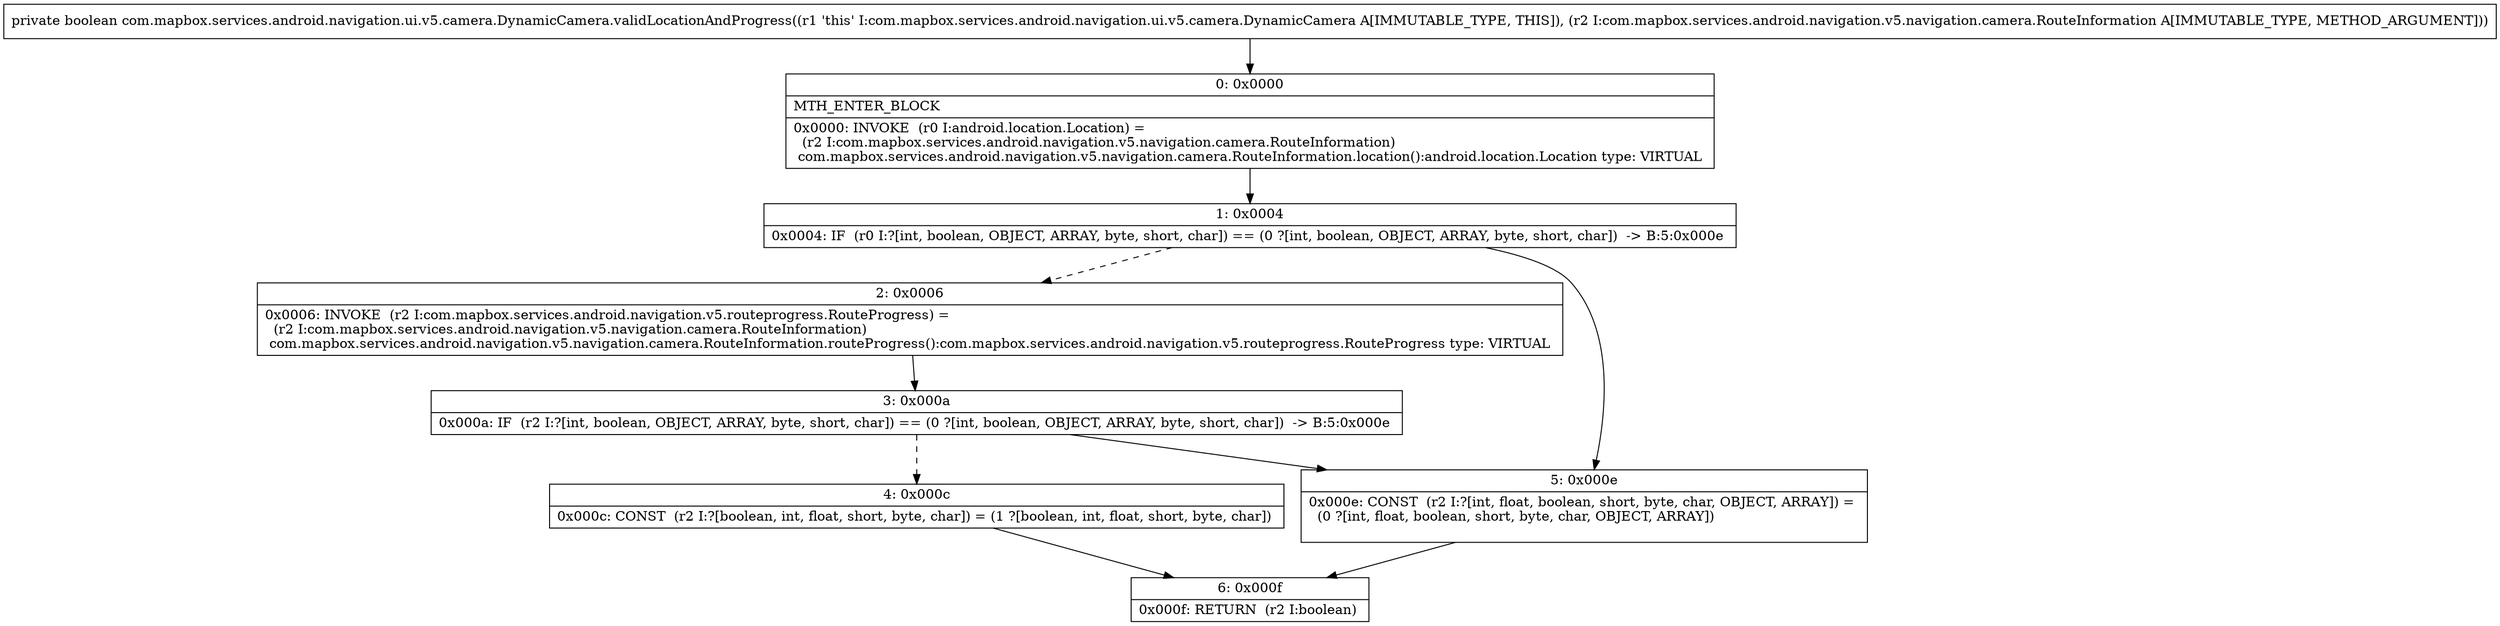 digraph "CFG forcom.mapbox.services.android.navigation.ui.v5.camera.DynamicCamera.validLocationAndProgress(Lcom\/mapbox\/services\/android\/navigation\/v5\/navigation\/camera\/RouteInformation;)Z" {
Node_0 [shape=record,label="{0\:\ 0x0000|MTH_ENTER_BLOCK\l|0x0000: INVOKE  (r0 I:android.location.Location) = \l  (r2 I:com.mapbox.services.android.navigation.v5.navigation.camera.RouteInformation)\l com.mapbox.services.android.navigation.v5.navigation.camera.RouteInformation.location():android.location.Location type: VIRTUAL \l}"];
Node_1 [shape=record,label="{1\:\ 0x0004|0x0004: IF  (r0 I:?[int, boolean, OBJECT, ARRAY, byte, short, char]) == (0 ?[int, boolean, OBJECT, ARRAY, byte, short, char])  \-\> B:5:0x000e \l}"];
Node_2 [shape=record,label="{2\:\ 0x0006|0x0006: INVOKE  (r2 I:com.mapbox.services.android.navigation.v5.routeprogress.RouteProgress) = \l  (r2 I:com.mapbox.services.android.navigation.v5.navigation.camera.RouteInformation)\l com.mapbox.services.android.navigation.v5.navigation.camera.RouteInformation.routeProgress():com.mapbox.services.android.navigation.v5.routeprogress.RouteProgress type: VIRTUAL \l}"];
Node_3 [shape=record,label="{3\:\ 0x000a|0x000a: IF  (r2 I:?[int, boolean, OBJECT, ARRAY, byte, short, char]) == (0 ?[int, boolean, OBJECT, ARRAY, byte, short, char])  \-\> B:5:0x000e \l}"];
Node_4 [shape=record,label="{4\:\ 0x000c|0x000c: CONST  (r2 I:?[boolean, int, float, short, byte, char]) = (1 ?[boolean, int, float, short, byte, char]) \l}"];
Node_5 [shape=record,label="{5\:\ 0x000e|0x000e: CONST  (r2 I:?[int, float, boolean, short, byte, char, OBJECT, ARRAY]) = \l  (0 ?[int, float, boolean, short, byte, char, OBJECT, ARRAY])\l \l}"];
Node_6 [shape=record,label="{6\:\ 0x000f|0x000f: RETURN  (r2 I:boolean) \l}"];
MethodNode[shape=record,label="{private boolean com.mapbox.services.android.navigation.ui.v5.camera.DynamicCamera.validLocationAndProgress((r1 'this' I:com.mapbox.services.android.navigation.ui.v5.camera.DynamicCamera A[IMMUTABLE_TYPE, THIS]), (r2 I:com.mapbox.services.android.navigation.v5.navigation.camera.RouteInformation A[IMMUTABLE_TYPE, METHOD_ARGUMENT])) }"];
MethodNode -> Node_0;
Node_0 -> Node_1;
Node_1 -> Node_2[style=dashed];
Node_1 -> Node_5;
Node_2 -> Node_3;
Node_3 -> Node_4[style=dashed];
Node_3 -> Node_5;
Node_4 -> Node_6;
Node_5 -> Node_6;
}


